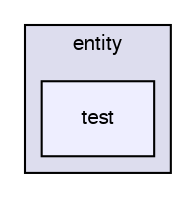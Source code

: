 digraph "C:/Workspace_Java_SE_3/Project/src/by/epam/project/entity/test" {
  bgcolor=transparent;
  compound=true
  node [ fontsize="10", fontname="FreeSans"];
  edge [ labelfontsize="10", labelfontname="FreeSans"];
  subgraph clusterdir_57770082d75ec0dd69e0f01a87132755 {
    graph [ bgcolor="#ddddee", pencolor="black", label="entity" fontname="FreeSans", fontsize="10", URL="dir_57770082d75ec0dd69e0f01a87132755.html"]
  dir_fb0bcae1f1bb91b6d1b2a38badeab72a [shape=box, label="test", style="filled", fillcolor="#eeeeff", pencolor="black", URL="dir_fb0bcae1f1bb91b6d1b2a38badeab72a.html"];
  }
}
